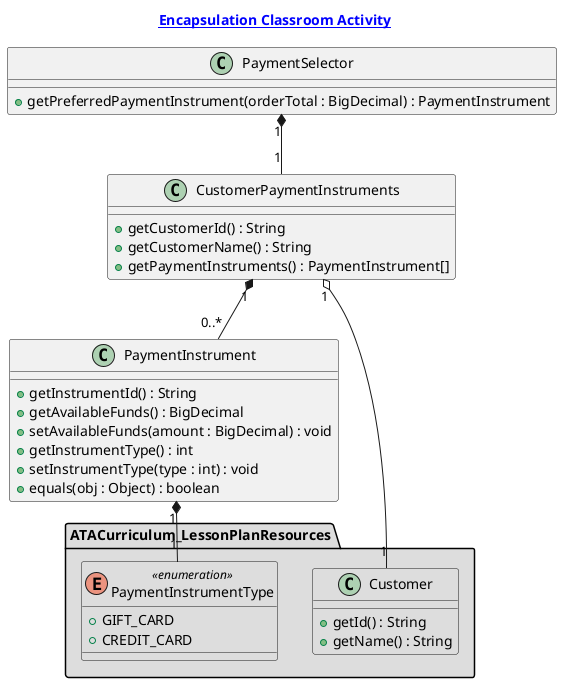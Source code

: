 @startuml
title [[https://tiny.amazon.com/1dm4hwvfw/EncapsulationClassroomActivity Encapsulation Classroom Activity]]

class CustomerPaymentInstruments {
  +getCustomerId() : String
  +getCustomerName() : String
  +getPaymentInstruments() : PaymentInstrument[]
}
class PaymentInstrument {
  +getInstrumentId() : String
  +getAvailableFunds() : BigDecimal
  +setAvailableFunds(amount : BigDecimal) : void
  +getInstrumentType() : int
  +setInstrumentType(type : int) : void
  +equals(obj : Object) : boolean
}

class PaymentSelector {
  +getPreferredPaymentInstrument(orderTotal : BigDecimal) : PaymentInstrument
}

package ATACurriculum_LessonPlanResources #DDDDDD {
  enum PaymentInstrumentType<<enumeration>> #DDDDDD {
    +GIFT_CARD
    +CREDIT_CARD
  }

  class Customer #DDDDDD {
    +getId() : String
    +getName() : String
  }
}

PaymentInstrument "1" *-down- "1" PaymentInstrumentType
CustomerPaymentInstruments "1" *-down- "0..*" PaymentInstrument
CustomerPaymentInstruments "1" o-down- "1" Customer
PaymentSelector "1" *-down- "1" CustomerPaymentInstruments
@enduml

